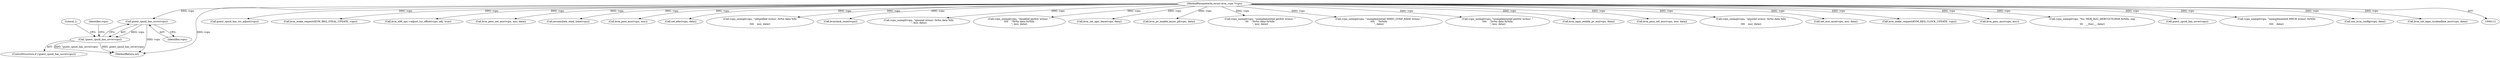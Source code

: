 digraph "0_linux_0b79459b482e85cb7426aa7da683a9f2c97aeae1_2@pointer" {
"1000558" [label="(Call,guest_cpuid_has_osvw(vcpu))"];
"1000113" [label="(MethodParameterIn,struct kvm_vcpu *vcpu)"];
"1000557" [label="(Call,!guest_cpuid_has_osvw(vcpu))"];
"1000238" [label="(Call,guest_cpuid_has_tsc_adjust(vcpu))"];
"1000439" [label="(Call,kvm_make_request(KVM_REQ_STEAL_UPDATE, vcpu))"];
"1000556" [label="(ControlStructure,if (!guest_cpuid_has_osvw(vcpu)))"];
"1000257" [label="(Call,kvm_x86_ops->adjust_tsc_offset(vcpu, adj, true))"];
"1000638" [label="(MethodReturn,int)"];
"1000495" [label="(Call,kvm_pmu_set_msr(vcpu, msr, data))"];
"1000559" [label="(Identifier,vcpu)"];
"1000436" [label="(Call,accumulate_steal_time(vcpu))"];
"1000558" [label="(Call,guest_cpuid_has_osvw(vcpu))"];
"1000609" [label="(Call,kvm_pmu_msr(vcpu, msr))"];
"1000144" [label="(Call,set_efer(vcpu, data))"];
"1000557" [label="(Call,!guest_cpuid_has_osvw(vcpu))"];
"1000621" [label="(Call,vcpu_unimpl(vcpu, \"unhandled wrmsr: 0x%x data %llx\n\",\n\t\t\t\t    msr, data))"];
"1000298" [label="(Call,kvmclock_reset(vcpu))"];
"1000549" [label="(Call,vcpu_unimpl(vcpu, \"ignored wrmsr: 0x%x data %llx\n\", msr, data))"];
"1000505" [label="(Call,vcpu_unimpl(vcpu, \"disabled perfctr wrmsr: \"\n\t\t\t\t    \"0x%x data 0x%llx\n\", msr, data))"];
"1000221" [label="(Call,kvm_set_apic_base(vcpu, data))"];
"1000370" [label="(Call,kvm_pv_enable_async_pf(vcpu, data))"];
"1000477" [label="(Call,vcpu_unimpl(vcpu, \"unimplemented perfctr wrmsr: \"\n\t\t\t    \"0x%x data 0x%llx\n\", msr, data))"];
"1000184" [label="(Call,vcpu_unimpl(vcpu, \"unimplemented MMIO_CONF_BASE wrmsr: \"\n\t\t\t\t    \"0x%llx\n\", data))"];
"1000113" [label="(MethodParameterIn,struct kvm_vcpu *vcpu)"];
"1000467" [label="(Call,vcpu_unimpl(vcpu, \"unimplemented perfctr wrmsr: \"\n\t\t\t\t    \"0x%x data 0x%llx\n\", msr, data))"];
"1000445" [label="(Call,kvm_lapic_enable_pv_eoi(vcpu, data))"];
"1000613" [label="(Call,kvm_pmu_set_msr(vcpu, msr, data))"];
"1000630" [label="(Call,vcpu_unimpl(vcpu, \"ignored wrmsr: 0x%x data %llx\n\",\n\t\t\t\t    msr, data))"];
"1000455" [label="(Call,set_msr_mce(vcpu, msr, data))"];
"1000307" [label="(Call,kvm_make_request(KVM_REQ_CLOCK_UPDATE, vcpu))"];
"1000561" [label="(Literal,1)"];
"1000491" [label="(Call,kvm_pmu_msr(vcpu, msr))"];
"1000208" [label="(Call,vcpu_unimpl(vcpu, \"%s: MSR_IA32_DEBUGCTLMSR 0x%llx, nop\n\",\n\t\t\t    __func__, data))"];
"1000566" [label="(Identifier,vcpu)"];
"1000575" [label="(Call,guest_cpuid_has_osvw(vcpu))"];
"1000171" [label="(Call,vcpu_unimpl(vcpu, \"unimplemented HWCR wrmsr: 0x%llx\n\",\n\t\t\t\t    data))"];
"1000605" [label="(Call,xen_hvm_config(vcpu, data))"];
"1000232" [label="(Call,kvm_set_lapic_tscdeadline_msr(vcpu, data))"];
"1000558" -> "1000557"  [label="AST: "];
"1000558" -> "1000559"  [label="CFG: "];
"1000559" -> "1000558"  [label="AST: "];
"1000557" -> "1000558"  [label="CFG: "];
"1000558" -> "1000638"  [label="DDG: vcpu"];
"1000558" -> "1000557"  [label="DDG: vcpu"];
"1000113" -> "1000558"  [label="DDG: vcpu"];
"1000113" -> "1000112"  [label="AST: "];
"1000113" -> "1000638"  [label="DDG: vcpu"];
"1000113" -> "1000144"  [label="DDG: vcpu"];
"1000113" -> "1000171"  [label="DDG: vcpu"];
"1000113" -> "1000184"  [label="DDG: vcpu"];
"1000113" -> "1000208"  [label="DDG: vcpu"];
"1000113" -> "1000221"  [label="DDG: vcpu"];
"1000113" -> "1000232"  [label="DDG: vcpu"];
"1000113" -> "1000238"  [label="DDG: vcpu"];
"1000113" -> "1000257"  [label="DDG: vcpu"];
"1000113" -> "1000298"  [label="DDG: vcpu"];
"1000113" -> "1000307"  [label="DDG: vcpu"];
"1000113" -> "1000370"  [label="DDG: vcpu"];
"1000113" -> "1000436"  [label="DDG: vcpu"];
"1000113" -> "1000439"  [label="DDG: vcpu"];
"1000113" -> "1000445"  [label="DDG: vcpu"];
"1000113" -> "1000455"  [label="DDG: vcpu"];
"1000113" -> "1000467"  [label="DDG: vcpu"];
"1000113" -> "1000477"  [label="DDG: vcpu"];
"1000113" -> "1000491"  [label="DDG: vcpu"];
"1000113" -> "1000495"  [label="DDG: vcpu"];
"1000113" -> "1000505"  [label="DDG: vcpu"];
"1000113" -> "1000549"  [label="DDG: vcpu"];
"1000113" -> "1000575"  [label="DDG: vcpu"];
"1000113" -> "1000605"  [label="DDG: vcpu"];
"1000113" -> "1000609"  [label="DDG: vcpu"];
"1000113" -> "1000613"  [label="DDG: vcpu"];
"1000113" -> "1000621"  [label="DDG: vcpu"];
"1000113" -> "1000630"  [label="DDG: vcpu"];
"1000557" -> "1000556"  [label="AST: "];
"1000561" -> "1000557"  [label="CFG: "];
"1000566" -> "1000557"  [label="CFG: "];
"1000557" -> "1000638"  [label="DDG: !guest_cpuid_has_osvw(vcpu)"];
"1000557" -> "1000638"  [label="DDG: guest_cpuid_has_osvw(vcpu)"];
}
